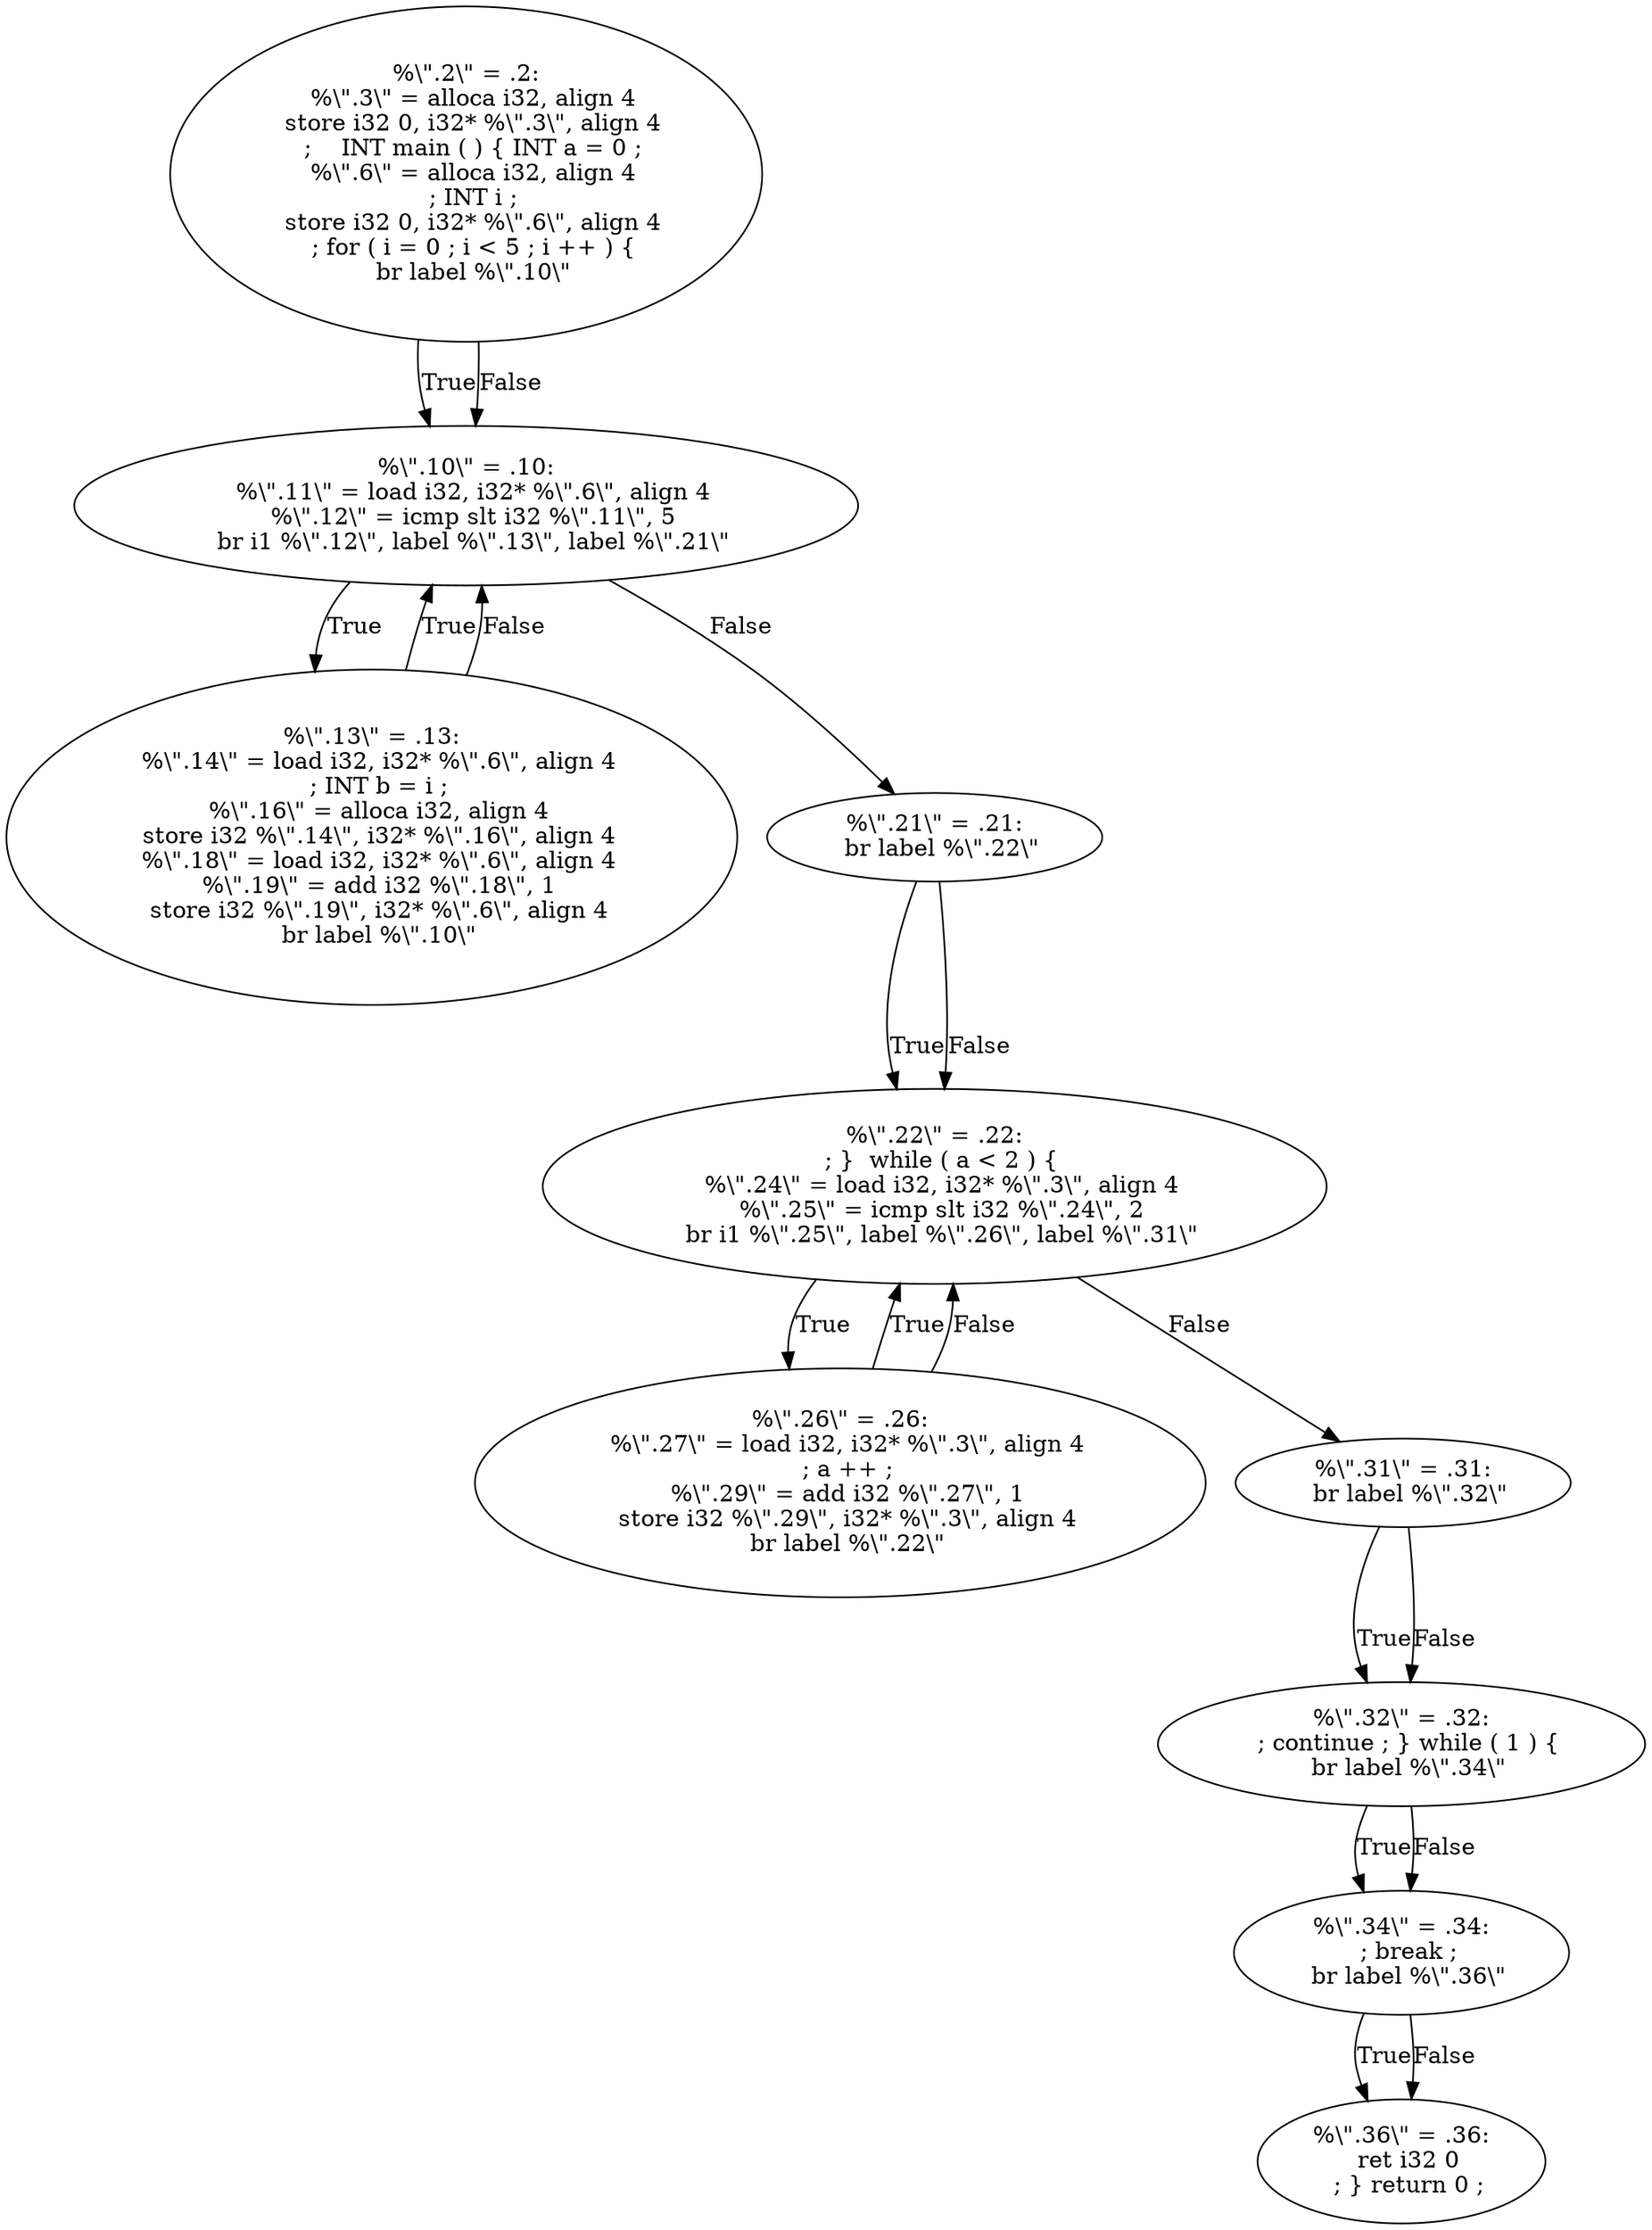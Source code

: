 digraph AST {
  "135765456494336" [label="%\\\".2\\\" = .2:
  %\\\".3\\\" = alloca i32, align 4
  store i32 0, i32* %\\\".3\\\", align 4
  ;    INT main ( ) { INT a = 0 ;
  %\\\".6\\\" = alloca i32, align 4
  ; INT i ;
  store i32 0, i32* %\\\".6\\\", align 4
  ; for ( i = 0 ; i < 5 ; i ++ ) {
  br label %\\\".10\\\""];
  "135765456494336" -> "135765456489344" [label="True"];
  "135765456494336" -> "135765456489344" [label="False"];
  "135765456489344" [label="%\\\".10\\\" = .10:
  %\\\".11\\\" = load i32, i32* %\\\".6\\\", align 4
  %\\\".12\\\" = icmp slt i32 %\\\".11\\\", 5
  br i1 %\\\".12\\\", label %\\\".13\\\", label %\\\".21\\\""];
  "135765456489344" -> "135765456495104" [label="True"];
  "135765456489344" -> "135765456494288" [label="False"];
  "135765456495104" [label="%\\\".13\\\" = .13:
  %\\\".14\\\" = load i32, i32* %\\\".6\\\", align 4
  ; INT b = i ;
  %\\\".16\\\" = alloca i32, align 4
  store i32 %\\\".14\\\", i32* %\\\".16\\\", align 4
  %\\\".18\\\" = load i32, i32* %\\\".6\\\", align 4
  %\\\".19\\\" = add i32 %\\\".18\\\", 1
  store i32 %\\\".19\\\", i32* %\\\".6\\\", align 4
  br label %\\\".10\\\""];
  "135765456495104" -> "135765456489344" [label="True"];
  "135765456495104" -> "135765456489344" [label="False"];
  "135765456494288" [label="%\\\".21\\\" = .21:
  br label %\\\".22\\\""];
  "135765456494288" -> "135765456491216" [label="True"];
  "135765456494288" -> "135765456491216" [label="False"];
  "135765456491216" [label="%\\\".22\\\" = .22:
  ; }  while ( a < 2 ) {
  %\\\".24\\\" = load i32, i32* %\\\".3\\\", align 4
  %\\\".25\\\" = icmp slt i32 %\\\".24\\\", 2
  br i1 %\\\".25\\\", label %\\\".26\\\", label %\\\".31\\\""];
  "135765456491216" -> "135765456497696" [label="True"];
  "135765456491216" -> "135765456491120" [label="False"];
  "135765456497696" [label="%\\\".26\\\" = .26:
  %\\\".27\\\" = load i32, i32* %\\\".3\\\", align 4
  ; a ++ ;
  %\\\".29\\\" = add i32 %\\\".27\\\", 1
  store i32 %\\\".29\\\", i32* %\\\".3\\\", align 4
  br label %\\\".22\\\""];
  "135765456497696" -> "135765456491216" [label="True"];
  "135765456497696" -> "135765456491216" [label="False"];
  "135765456491120" [label="%\\\".31\\\" = .31:
  br label %\\\".32\\\""];
  "135765456491120" -> "135765456415344" [label="True"];
  "135765456491120" -> "135765456415344" [label="False"];
  "135765456415344" [label="%\\\".32\\\" = .32:
  ; continue ; } while ( 1 ) {
  br label %\\\".34\\\""];
  "135765456415344" -> "135765456415488" [label="True"];
  "135765456415344" -> "135765456415488" [label="False"];
  "135765456415488" [label="%\\\".34\\\" = .34:
  ; break ;
  br label %\\\".36\\\""];
  "135765456415488" -> "135765456415440" [label="True"];
  "135765456415488" -> "135765456415440" [label="False"];
  "135765456415440" [label="%\\\".36\\\" = .36:
  ret i32 0
  ; } return 0 ;"];
}

